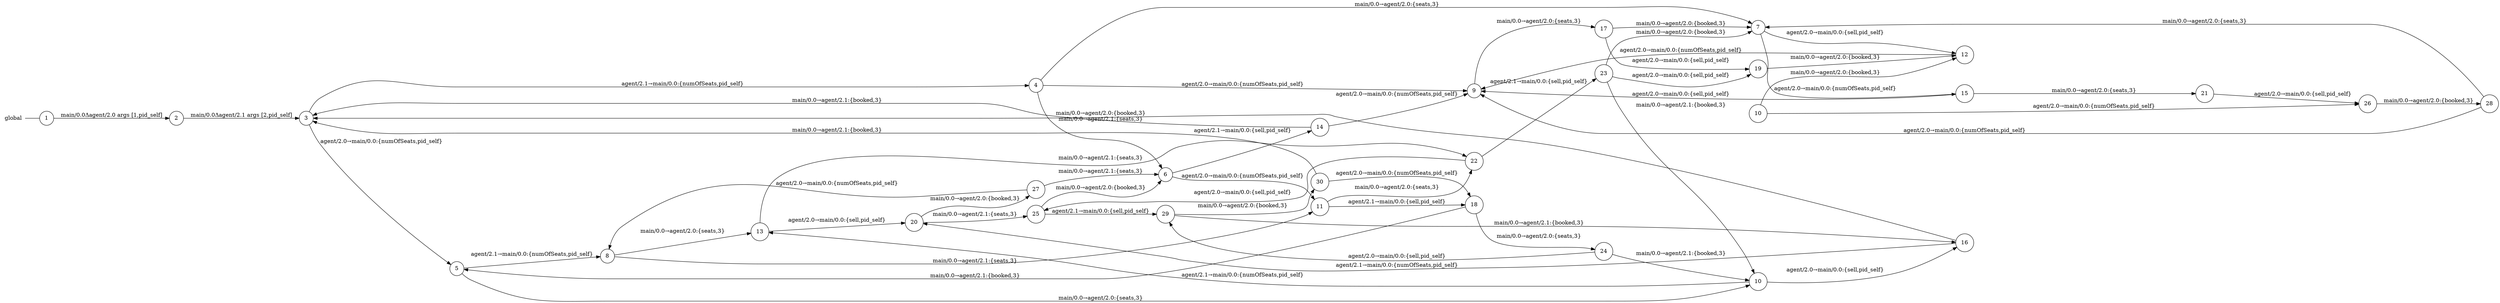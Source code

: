 digraph global {
	rankdir="LR";
	n_0 [label="global", shape="plaintext"];
	n_1 [id="28", shape=circle, label="7"];
	n_2 [id="26", shape=circle, label="17"];
	n_3 [id="40", shape=circle, label="14"];
	n_4 [id="25", shape=circle, label="25"];
	n_5 [id="8", shape=circle, label="20"];
	n_6 [id="37", shape=circle, label="29"];
	n_7 [id="24", shape=circle, label="13"];
	n_8 [id="52", shape=circle, label="5"];
	n_9 [id="17", shape=circle, label="21"];
	n_10 [id="1", shape=circle, label="1"];
	n_0 -> n_10 [arrowhead=none];
	n_11 [id="7", shape=circle, label="9"];
	n_12 [id="48", shape=circle, label="23"];
	n_13 [id="31", shape=circle, label="11"];
	n_14 [id="27", shape=circle, label="26"];
	n_15 [id="30", shape=circle, label="27"];
	n_16 [id="16", shape=circle, label="24"];
	n_17 [id="4", shape=circle, label="22"];
	n_18 [id="6", shape=circle, label="28"];
	n_19 [id="3", shape=circle, label="18"];
	n_20 [id="12", shape=circle, label="6"];
	n_21 [id="46", shape=circle, label="16"];
	n_22 [id="18", shape=circle, label="12"];
	n_23 [id="23", shape=circle, label="30"];
	n_24 [id="2", shape=circle, label="8"];
	n_25 [id="22", shape=circle, label="4"];
	n_26 [id="11", shape=circle, label="15"];
	n_27 [id="10", shape=circle, label="10"];
	n_28 [id="13", shape=circle, label="3"];
	n_29 [id="5", shape=circle, label="2"];
	n_30 [id="44", shape=circle, label="19"];
	n_31 [id="29", shape=circle, label="10"];

	n_24 -> n_13 [id="[$e|125]", label="main/0.0→agent/2.1:{seats,3}"];
	n_4 -> n_6 [id="[$e|111]", label="agent/2.1→main/0.0:{sell,pid_self}"];
	n_15 -> n_20 [id="[$e|70]", label="main/0.0→agent/2.1:{seats,3}"];
	n_1 -> n_22 [id="[$e|102]", label="agent/2.0→main/0.0:{sell,pid_self}"];
	n_12 -> n_1 [id="[$e|3]", label="main/0.0→agent/2.0:{booked,3}"];
	n_21 -> n_28 [id="[$e|127]", label="main/0.0→agent/2.0:{booked,3}"];
	n_20 -> n_3 [id="[$e|71]", label="agent/2.1→main/0.0:{sell,pid_self}"];
	n_26 -> n_11 [id="[$e|124]", label="agent/2.0→main/0.0:{sell,pid_self}"];
	n_29 -> n_28 [id="[$e|126]", label="main/0.0Δagent/2.1 args [2,pid_self]"];
	n_31 -> n_21 [id="[$e|99]", label="agent/2.0→main/0.0:{sell,pid_self}"];
	n_27 -> n_22 [id="[$e|128]", label="main/0.0→agent/2.0:{booked,3}"];
	n_18 -> n_1 [id="[$e|114]", label="main/0.0→agent/2.0:{seats,3}"];
	n_27 -> n_14 [id="[$e|116]", label="agent/2.0→main/0.0:{numOfSeats,pid_self}"];
	n_8 -> n_31 [id="[$e|58]", label="main/0.0→agent/2.0:{seats,3}"];
	n_23 -> n_28 [id="[$e|11]", label="main/0.0→agent/2.1:{booked,3}"];
	n_25 -> n_1 [id="[$e|113]", label="main/0.0→agent/2.0:{seats,3}"];
	n_18 -> n_11 [id="[$e|123]", label="agent/2.0→main/0.0:{numOfSeats,pid_self}"];
	n_13 -> n_17 [id="[$e|101]", label="main/0.0→agent/2.0:{seats,3}"];
	n_19 -> n_8 [id="[$e|105]", label="main/0.0→agent/2.1:{booked,3}"];
	n_16 -> n_6 [id="[$e|16]", label="agent/2.0→main/0.0:{sell,pid_self}"];
	n_6 -> n_23 [id="[$e|92]", label="main/0.0→agent/2.0:{booked,3}"];
	n_10 -> n_29 [id="[$e|0]", label="main/0.0Δagent/2.0 args [1,pid_self]"];
	n_7 -> n_5 [id="[$e|26]", label="agent/2.0→main/0.0:{sell,pid_self}"];
	n_17 -> n_12 [id="[$e|25]", label="agent/2.1→main/0.0:{sell,pid_self}"];
	n_3 -> n_28 [id="[$e|23]", label="main/0.0→agent/2.1:{booked,3}"];
	n_26 -> n_9 [id="[$e|131]", label="main/0.0→agent/2.0:{seats,3}"];
	n_28 -> n_25 [id="[$e|24]", label="agent/2.1→main/0.0:{numOfSeats,pid_self}"];
	n_17 -> n_4 [id="[$e|63]", label="agent/2.0→main/0.0:{sell,pid_self}"];
	n_5 -> n_15 [id="[$e|40]", label="main/0.0→agent/2.0:{booked,3}"];
	n_15 -> n_24 [id="[$e|69]", label="agent/2.0→main/0.0:{numOfSeats,pid_self}"];
	n_3 -> n_11 [id="[$e|67]", label="agent/2.0→main/0.0:{numOfSeats,pid_self}"];
	n_25 -> n_11 [id="[$e|122]", label="agent/2.0→main/0.0:{numOfSeats,pid_self}"];
	n_19 -> n_16 [id="[$e|93]", label="main/0.0→agent/2.0:{seats,3}"];
	n_20 -> n_13 [id="[$e|48]", label="agent/2.0→main/0.0:{numOfSeats,pid_self}"];
	n_16 -> n_31 [id="[$e|119]", label="main/0.0→agent/2.1:{booked,3}"];
	n_2 -> n_1 [id="[$e|32]", label="main/0.0→agent/2.0:{booked,3}"];
	n_28 -> n_8 [id="[$e|61]", label="agent/2.0→main/0.0:{numOfSeats,pid_self}"];
	n_7 -> n_17 [id="[$e|22]", label="main/0.0→agent/2.1:{seats,3}"];
	n_23 -> n_19 [id="[$e|81]", label="agent/2.0→main/0.0:{numOfSeats,pid_self}"];
	n_21 -> n_5 [id="[$e|103]", label="agent/2.1→main/0.0:{numOfSeats,pid_self}"];
	n_22 -> n_11 [id="[$e|15]", label="agent/2.0→main/0.0:{numOfSeats,pid_self}"];
	n_8 -> n_24 [id="[$e|115]", label="agent/2.1→main/0.0:{numOfSeats,pid_self}"];
	n_30 -> n_22 [id="[$e|42]", label="main/0.0→agent/2.0:{booked,3}"];
	n_2 -> n_30 [id="[$e|31]", label="agent/2.0→main/0.0:{sell,pid_self}"];
	n_11 -> n_2 [id="[$e|120]", label="main/0.0→agent/2.0:{seats,3}"];
	n_13 -> n_19 [id="[$e|108]", label="agent/2.1→main/0.0:{sell,pid_self}"];
	n_25 -> n_20 [id="[$e|88]", label="main/0.0→agent/2.1:{seats,3}"];
	n_5 -> n_4 [id="[$e|129]", label="main/0.0→agent/2.1:{seats,3}"];
	n_9 -> n_14 [id="[$e|54]", label="agent/2.0→main/0.0:{sell,pid_self}"];
	n_24 -> n_7 [id="[$e|121]", label="main/0.0→agent/2.0:{seats,3}"];
	n_12 -> n_31 [id="[$e|118]", label="main/0.0→agent/2.1:{booked,3}"];
	n_31 -> n_7 [id="[$e|18]", label="agent/2.1→main/0.0:{numOfSeats,pid_self}"];
	n_4 -> n_20 [id="[$e|130]", label="main/0.0→agent/2.0:{booked,3}"];
	n_14 -> n_18 [id="[$e|110]", label="main/0.0→agent/2.0:{booked,3}"];
	n_6 -> n_21 [id="[$e|72]", label="main/0.0→agent/2.1:{booked,3}"];
	n_12 -> n_30 [id="[$e|91]", label="agent/2.0→main/0.0:{sell,pid_self}"];
	n_1 -> n_26 [id="[$e|97]", label="agent/2.0→main/0.0:{numOfSeats,pid_self}"];
}
